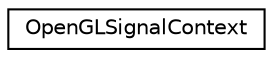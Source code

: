 digraph "Graphical Class Hierarchy"
{
  edge [fontname="Helvetica",fontsize="10",labelfontname="Helvetica",labelfontsize="10"];
  node [fontname="Helvetica",fontsize="10",shape=record];
  rankdir="LR";
  Node0 [label="OpenGLSignalContext",height=0.2,width=0.4,color="black", fillcolor="white", style="filled",URL="$structOpenGLSignalContext.html",tooltip="Encapsulates data sent by the signal. "];
}
